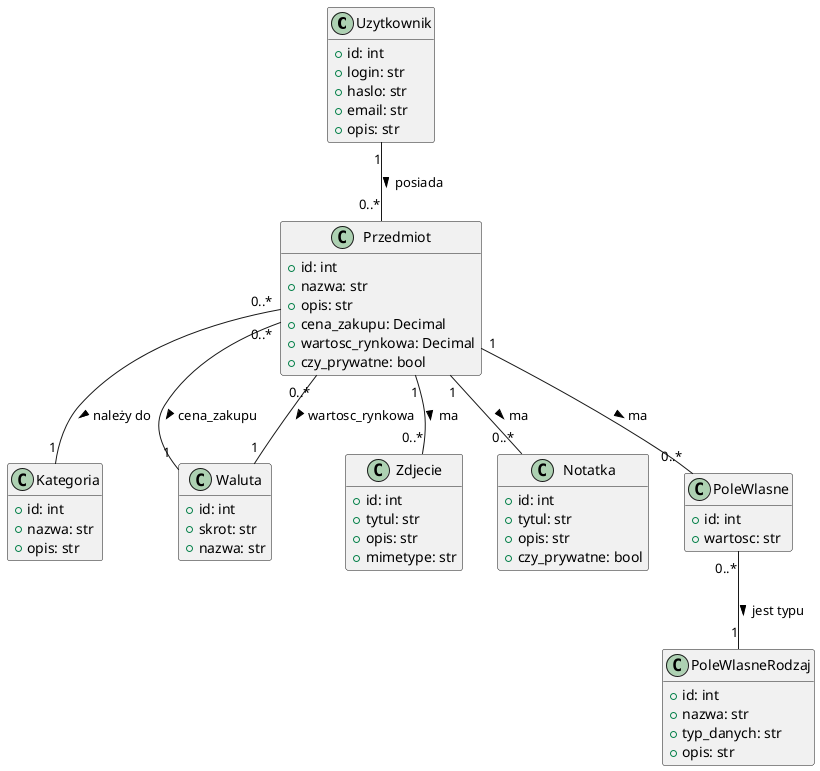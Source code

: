 @startuml
' Ukrycie pustych metod i pól
hide empty members

' Definicja klas na podstawie modeli SQLAlchemy
class Uzytkownik {
  +id: int
  +login: str
  +haslo: str
  +email: str
  +opis: str
}

class Przedmiot {
  +id: int
  +nazwa: str
  +opis: str
  +cena_zakupu: Decimal
  +wartosc_rynkowa: Decimal
  +czy_prywatne: bool
}

class Kategoria {
  +id: int
  +nazwa: str
  +opis: str
}

class Waluta {
  +id: int
  +skrot: str
  +nazwa: str
}

class Zdjecie {
  +id: int
  +tytul: str
  +opis: str
  +mimetype: str
}

class Notatka {
  +id: int
  +tytul: str
  +opis: str
  +czy_prywatne: bool
}

class PoleWlasne {
  +id: int
  +wartosc: str
}

class PoleWlasneRodzaj {
  +id: int
  +nazwa: str
  +typ_danych: str
  +opis: str
}

' Definicja relacji między klasami
Uzytkownik "1" -- "0..*" Przedmiot : > posiada
Przedmiot "0..*" -- "1" Kategoria : > należy do
Przedmiot "0..*" -- "1" Waluta : > cena_zakupu
Przedmiot "0..*" -- "1" Waluta : > wartosc_rynkowa

Przedmiot "1" -- "0..*" Zdjecie : > ma
Przedmiot "1" -- "0..*" Notatka : > ma
Przedmiot "1" -- "0..*" PoleWlasne : > ma

PoleWlasne "0..*" -- "1" PoleWlasneRodzaj : > jest typu
@enduml
